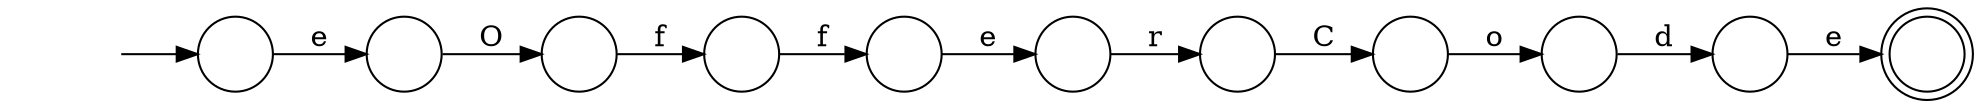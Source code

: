 digraph Automaton {
  rankdir = LR;
  0 [shape=circle,label=""];
  0 -> 8 [label="f"]
  1 [shape=circle,label=""];
  1 -> 3 [label="r"]
  2 [shape=doublecircle,label=""];
  3 [shape=circle,label=""];
  3 -> 5 [label="C"]
  4 [shape=circle,label=""];
  4 -> 2 [label="e"]
  5 [shape=circle,label=""];
  5 -> 9 [label="o"]
  6 [shape=circle,label=""];
  initial [shape=plaintext,label=""];
  initial -> 6
  6 -> 10 [label="e"]
  7 [shape=circle,label=""];
  7 -> 1 [label="e"]
  8 [shape=circle,label=""];
  8 -> 7 [label="f"]
  9 [shape=circle,label=""];
  9 -> 4 [label="d"]
  10 [shape=circle,label=""];
  10 -> 0 [label="O"]
}
